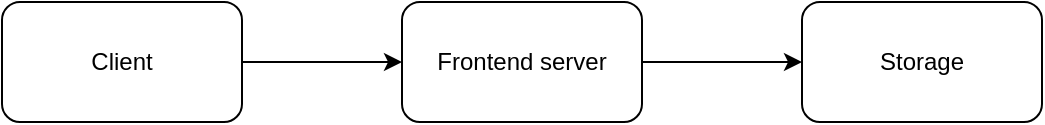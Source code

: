 <mxfile version="20.8.23" type="device"><diagram id="Um-THOwvHdgOM9TigMaP" name="Page-1"><mxGraphModel dx="882" dy="596" grid="1" gridSize="10" guides="1" tooltips="1" connect="1" arrows="1" fold="1" page="1" pageScale="1" pageWidth="850" pageHeight="1100" math="0" shadow="0"><root><mxCell id="0"/><mxCell id="1" parent="0"/><mxCell id="MROCpp1Sd94M8y6oqemW-4" style="edgeStyle=orthogonalEdgeStyle;rounded=0;orthogonalLoop=1;jettySize=auto;html=1;exitX=1;exitY=0.5;exitDx=0;exitDy=0;entryX=0;entryY=0.5;entryDx=0;entryDy=0;" edge="1" parent="1" source="MROCpp1Sd94M8y6oqemW-1" target="MROCpp1Sd94M8y6oqemW-2"><mxGeometry relative="1" as="geometry"/></mxCell><mxCell id="MROCpp1Sd94M8y6oqemW-1" value="Client" style="rounded=1;whiteSpace=wrap;html=1;" vertex="1" parent="1"><mxGeometry x="80" y="80" width="120" height="60" as="geometry"/></mxCell><mxCell id="MROCpp1Sd94M8y6oqemW-5" style="edgeStyle=orthogonalEdgeStyle;rounded=0;orthogonalLoop=1;jettySize=auto;html=1;exitX=1;exitY=0.5;exitDx=0;exitDy=0;entryX=0;entryY=0.5;entryDx=0;entryDy=0;" edge="1" parent="1" source="MROCpp1Sd94M8y6oqemW-2" target="MROCpp1Sd94M8y6oqemW-3"><mxGeometry relative="1" as="geometry"/></mxCell><mxCell id="MROCpp1Sd94M8y6oqemW-2" value="Frontend server" style="rounded=1;whiteSpace=wrap;html=1;" vertex="1" parent="1"><mxGeometry x="280" y="80" width="120" height="60" as="geometry"/></mxCell><mxCell id="MROCpp1Sd94M8y6oqemW-3" value="Storage" style="rounded=1;whiteSpace=wrap;html=1;" vertex="1" parent="1"><mxGeometry x="480" y="80" width="120" height="60" as="geometry"/></mxCell></root></mxGraphModel></diagram></mxfile>